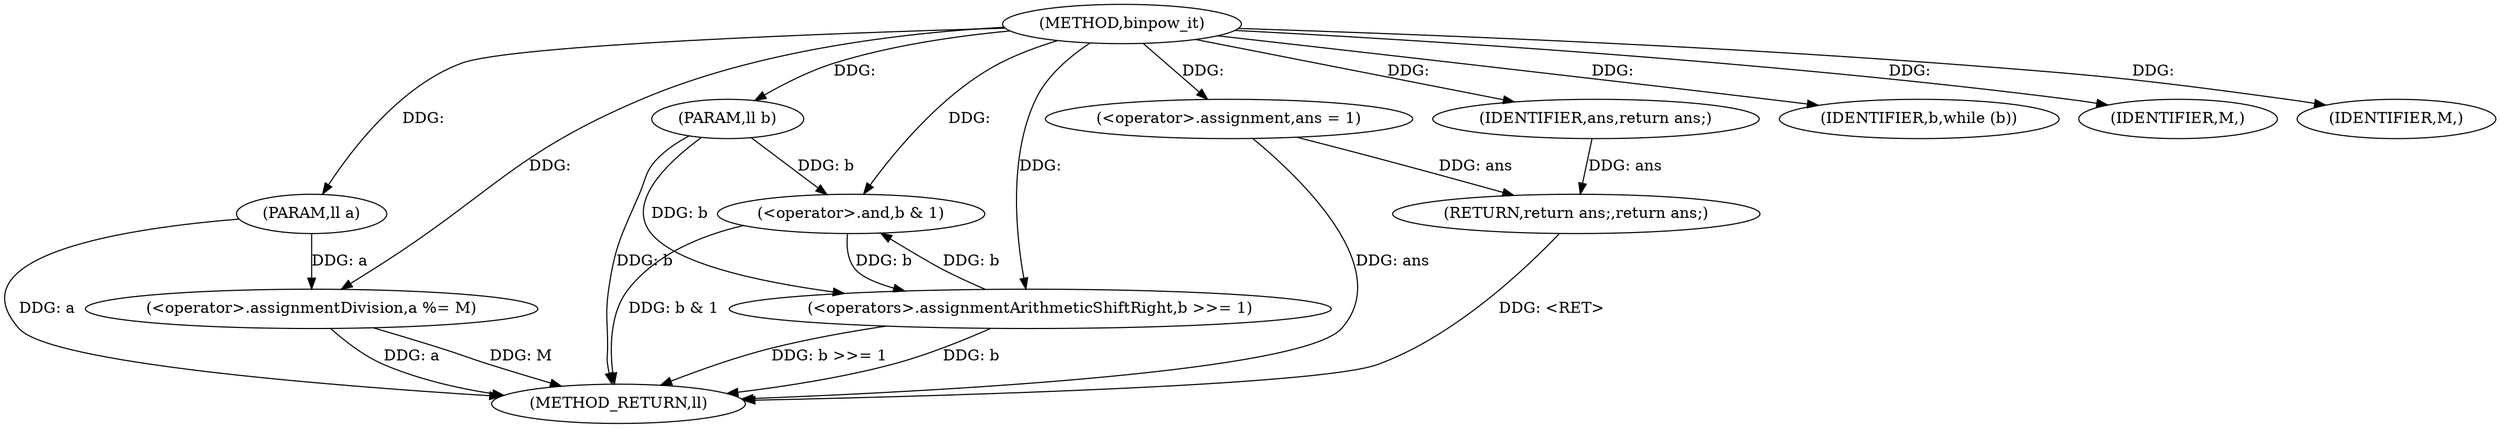 digraph "binpow_it" {  
"1000187" [label = "(METHOD,binpow_it)" ]
"1000213" [label = "(METHOD_RETURN,ll)" ]
"1000188" [label = "(PARAM,ll a)" ]
"1000189" [label = "(PARAM,ll b)" ]
"1000191" [label = "(<operator>.assignmentDivision,a %= M)" ]
"1000195" [label = "(<operator>.assignment,ans = 1)" ]
"1000211" [label = "(RETURN,return ans;,return ans;)" ]
"1000199" [label = "(IDENTIFIER,b,while (b))" ]
"1000212" [label = "(IDENTIFIER,ans,return ans;)" ]
"1000205" [label = "(IDENTIFIER,M,)" ]
"1000202" [label = "(<operator>.and,b & 1)" ]
"1000207" [label = "(IDENTIFIER,M,)" ]
"1000208" [label = "(<operators>.assignmentArithmeticShiftRight,b >>= 1)" ]
  "1000211" -> "1000213"  [ label = "DDG: <RET>"] 
  "1000188" -> "1000213"  [ label = "DDG: a"] 
  "1000189" -> "1000213"  [ label = "DDG: b"] 
  "1000191" -> "1000213"  [ label = "DDG: a"] 
  "1000195" -> "1000213"  [ label = "DDG: ans"] 
  "1000202" -> "1000213"  [ label = "DDG: b & 1"] 
  "1000208" -> "1000213"  [ label = "DDG: b"] 
  "1000208" -> "1000213"  [ label = "DDG: b >>= 1"] 
  "1000191" -> "1000213"  [ label = "DDG: M"] 
  "1000187" -> "1000188"  [ label = "DDG: "] 
  "1000187" -> "1000189"  [ label = "DDG: "] 
  "1000187" -> "1000191"  [ label = "DDG: "] 
  "1000187" -> "1000195"  [ label = "DDG: "] 
  "1000212" -> "1000211"  [ label = "DDG: ans"] 
  "1000195" -> "1000211"  [ label = "DDG: ans"] 
  "1000188" -> "1000191"  [ label = "DDG: a"] 
  "1000187" -> "1000199"  [ label = "DDG: "] 
  "1000187" -> "1000212"  [ label = "DDG: "] 
  "1000187" -> "1000205"  [ label = "DDG: "] 
  "1000187" -> "1000207"  [ label = "DDG: "] 
  "1000208" -> "1000202"  [ label = "DDG: b"] 
  "1000189" -> "1000202"  [ label = "DDG: b"] 
  "1000187" -> "1000202"  [ label = "DDG: "] 
  "1000202" -> "1000208"  [ label = "DDG: b"] 
  "1000189" -> "1000208"  [ label = "DDG: b"] 
  "1000187" -> "1000208"  [ label = "DDG: "] 
}
